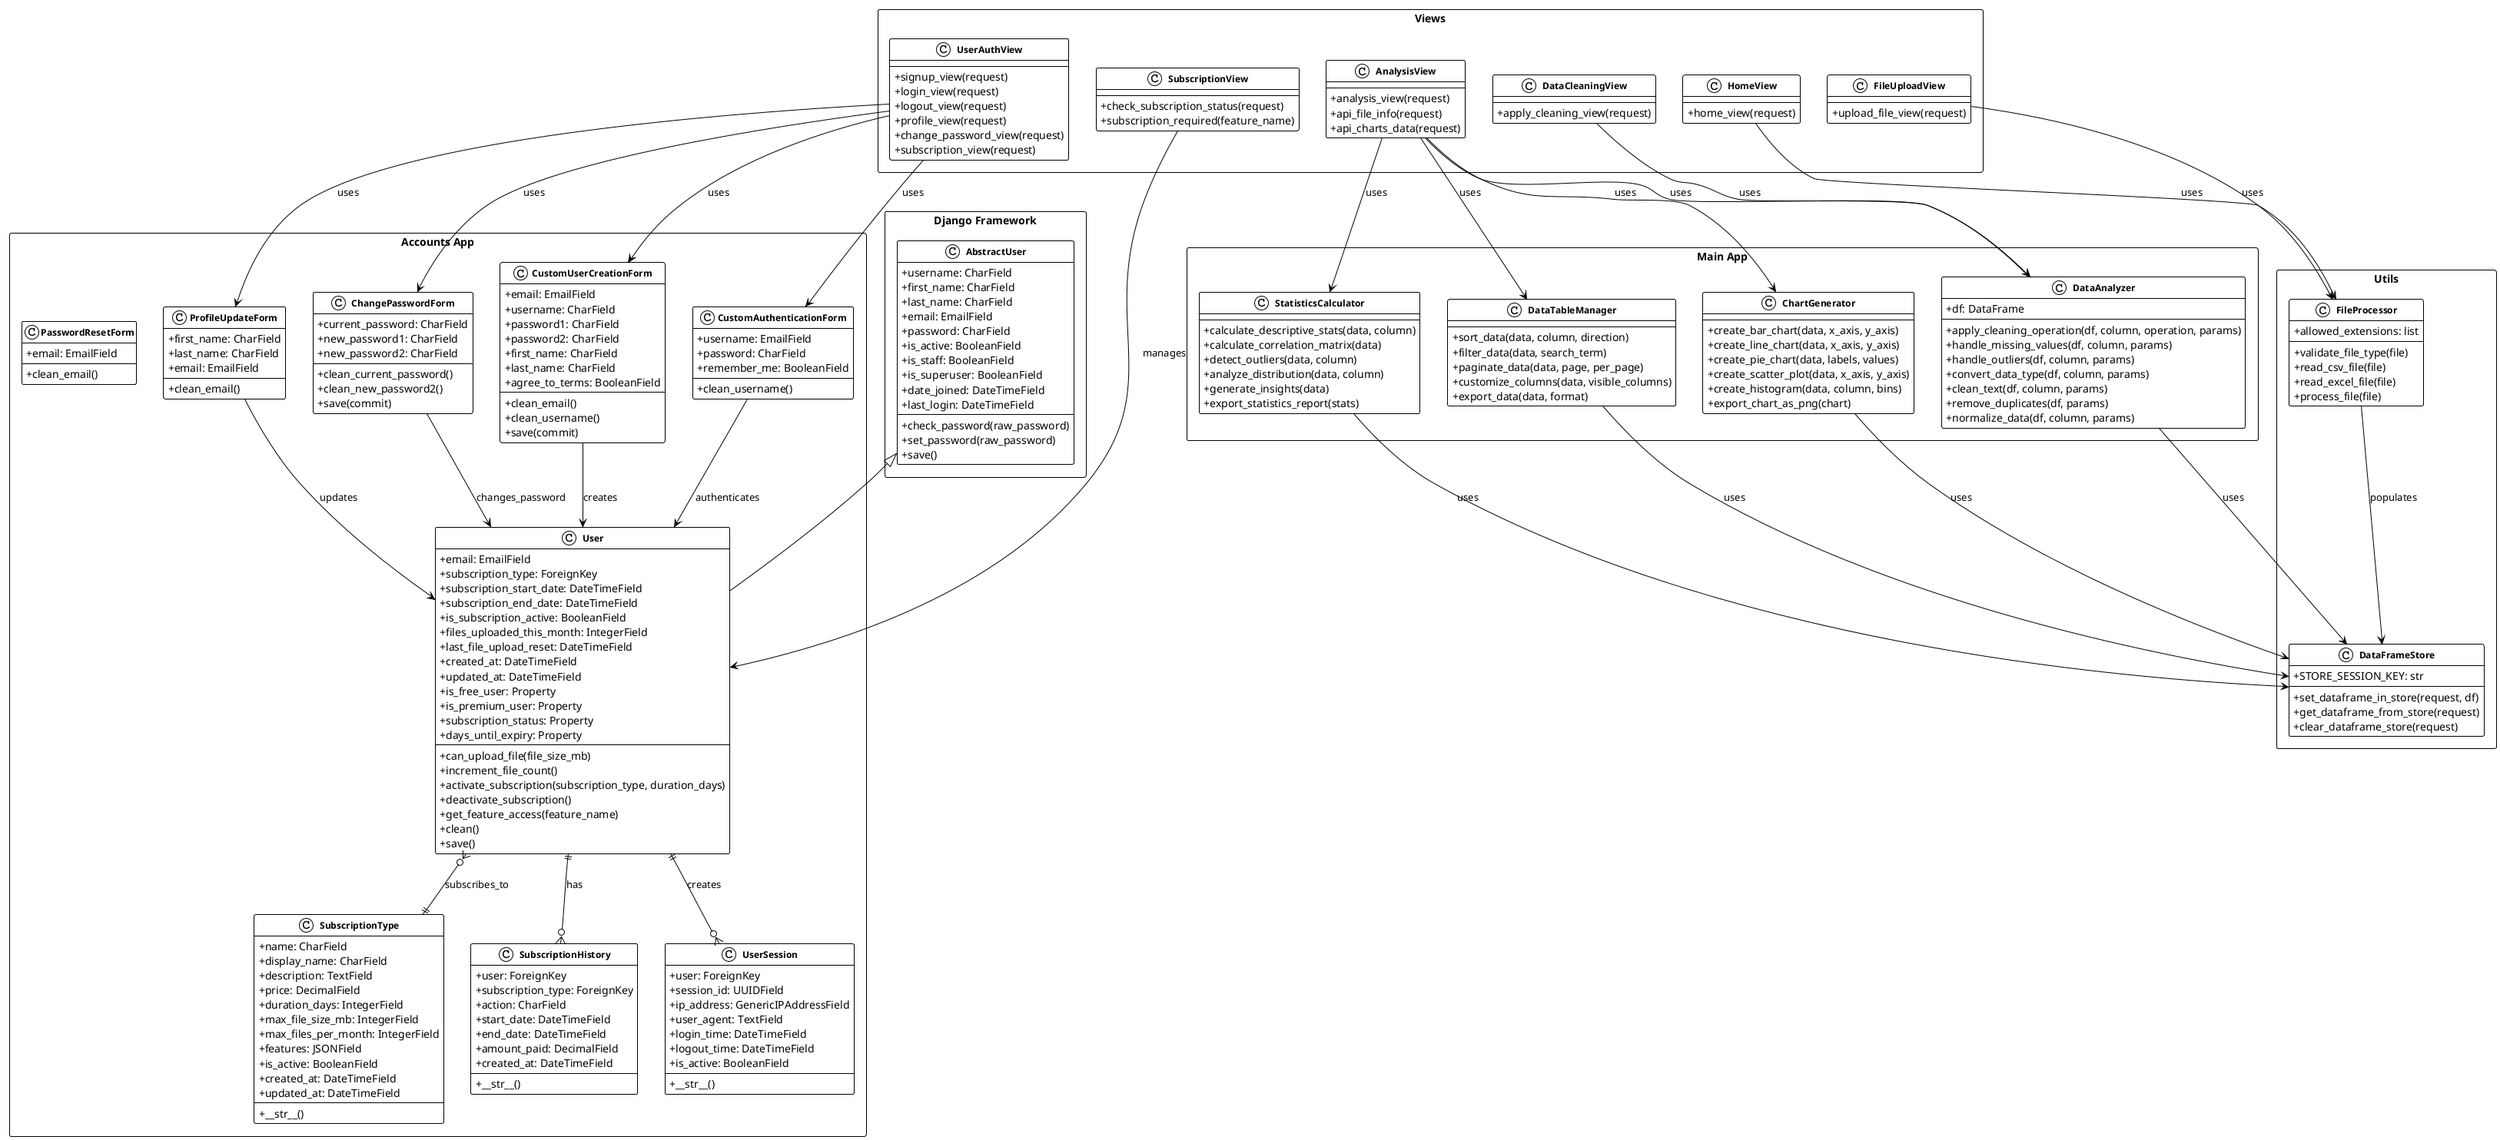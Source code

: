 @startuml Analayzee_Class_Diagram

!theme plain
skinparam classAttributeIconSize 0
skinparam classFontSize 12
skinparam classFontStyle bold
skinparam packageStyle rectangle

package "Django Framework" {
    class AbstractUser {
        +username: CharField
        +first_name: CharField
        +last_name: CharField
        +email: EmailField
        +password: CharField
        +is_active: BooleanField
        +is_staff: BooleanField
        +is_superuser: BooleanField
        +date_joined: DateTimeField
        +last_login: DateTimeField
        +check_password(raw_password)
        +set_password(raw_password)
        +save()
    }
}

package "Accounts App" {
    class SubscriptionType {
        +name: CharField
        +display_name: CharField
        +description: TextField
        +price: DecimalField
        +duration_days: IntegerField
        +max_file_size_mb: IntegerField
        +max_files_per_month: IntegerField
        +features: JSONField
        +is_active: BooleanField
        +created_at: DateTimeField
        +updated_at: DateTimeField
        +__str__()
    }

    class User {
        +email: EmailField
        +subscription_type: ForeignKey
        +subscription_start_date: DateTimeField
        +subscription_end_date: DateTimeField
        +is_subscription_active: BooleanField
        +files_uploaded_this_month: IntegerField
        +last_file_upload_reset: DateTimeField
        +created_at: DateTimeField
        +updated_at: DateTimeField
        +is_free_user: Property
        +is_premium_user: Property
        +subscription_status: Property
        +days_until_expiry: Property
        +can_upload_file(file_size_mb)
        +increment_file_count()
        +activate_subscription(subscription_type, duration_days)
        +deactivate_subscription()
        +get_feature_access(feature_name)
        +clean()
        +save()
    }

    class SubscriptionHistory {
        +user: ForeignKey
        +subscription_type: ForeignKey
        +action: CharField
        +start_date: DateTimeField
        +end_date: DateTimeField
        +amount_paid: DecimalField
        +created_at: DateTimeField
        +__str__()
    }

    class UserSession {
        +user: ForeignKey
        +session_id: UUIDField
        +ip_address: GenericIPAddressField
        +user_agent: TextField
        +login_time: DateTimeField
        +logout_time: DateTimeField
        +is_active: BooleanField
        +__str__()
    }

    class CustomUserCreationForm {
        +email: EmailField
        +username: CharField
        +password1: CharField
        +password2: CharField
        +first_name: CharField
        +last_name: CharField
        +agree_to_terms: BooleanField
        +clean_email()
        +clean_username()
        +save(commit)
    }

    class CustomAuthenticationForm {
        +username: EmailField
        +password: CharField
        +remember_me: BooleanField
        +clean_username()
    }

    class ProfileUpdateForm {
        +first_name: CharField
        +last_name: CharField
        +email: EmailField
        +clean_email()
    }

    class ChangePasswordForm {
        +current_password: CharField
        +new_password1: CharField
        +new_password2: CharField
        +clean_current_password()
        +clean_new_password2()
        +save(commit)
    }

    class PasswordResetForm {
        +email: EmailField
        +clean_email()
    }
}

package "Main App" {
    class DataAnalyzer {
        +df: DataFrame
        +apply_cleaning_operation(df, column, operation, params)
        +handle_missing_values(df, column, params)
        +handle_outliers(df, column, params)
        +convert_data_type(df, column, params)
        +clean_text(df, column, params)
        +remove_duplicates(df, params)
        +normalize_data(df, column, params)
    }

    class ChartGenerator {
        +create_bar_chart(data, x_axis, y_axis)
        +create_line_chart(data, x_axis, y_axis)
        +create_pie_chart(data, labels, values)
        +create_scatter_plot(data, x_axis, y_axis)
        +create_histogram(data, column, bins)
        +export_chart_as_png(chart)
    }

    class StatisticsCalculator {
        +calculate_descriptive_stats(data, column)
        +calculate_correlation_matrix(data)
        +detect_outliers(data, column)
        +analyze_distribution(data, column)
        +generate_insights(data)
        +export_statistics_report(stats)
    }

    class DataTableManager {
        +sort_data(data, column, direction)
        +filter_data(data, search_term)
        +paginate_data(data, page, per_page)
        +customize_columns(data, visible_columns)
        +export_data(data, format)
    }
}

package "Utils" {
    class DataFrameStore {
        +STORE_SESSION_KEY: str
        +set_dataframe_in_store(request, df)
        +get_dataframe_from_store(request)
        +clear_dataframe_store(request)
    }

    class FileProcessor {
        +allowed_extensions: list
        +validate_file_type(file)
        +read_csv_file(file)
        +read_excel_file(file)
        +process_file(file)
    }
}

package "Views" {
    class HomeView {
        +home_view(request)
    }

    class AnalysisView {
        +analysis_view(request)
        +api_file_info(request)
        +api_charts_data(request)
    }

    class FileUploadView {
        +upload_file_view(request)
    }

    class DataCleaningView {
        +apply_cleaning_view(request)
    }

    class UserAuthView {
        +signup_view(request)
        +login_view(request)
        +logout_view(request)
        +profile_view(request)
        +change_password_view(request)
        +subscription_view(request)
    }

    class SubscriptionView {
        +check_subscription_status(request)
        +subscription_required(feature_name)
    }
}

' Relationships
AbstractUser <|-- User
User ||--o{ SubscriptionHistory : has
User ||--o{ UserSession : creates
User }o--|| SubscriptionType : subscribes_to

CustomUserCreationForm --> User : creates
CustomAuthenticationForm --> User : authenticates
ProfileUpdateForm --> User : updates
ChangePasswordForm --> User : changes_password

DataAnalyzer --> DataFrameStore : uses
ChartGenerator --> DataFrameStore : uses
StatisticsCalculator --> DataFrameStore : uses
DataTableManager --> DataFrameStore : uses

FileProcessor --> DataFrameStore : populates

HomeView --> FileProcessor : uses
AnalysisView --> DataAnalyzer : uses
AnalysisView --> ChartGenerator : uses
AnalysisView --> StatisticsCalculator : uses
AnalysisView --> DataTableManager : uses
FileUploadView --> FileProcessor : uses
DataCleaningView --> DataAnalyzer : uses

UserAuthView --> CustomUserCreationForm : uses
UserAuthView --> CustomAuthenticationForm : uses
UserAuthView --> ProfileUpdateForm : uses
UserAuthView --> ChangePasswordForm : uses
SubscriptionView --> User : manages

@enduml 